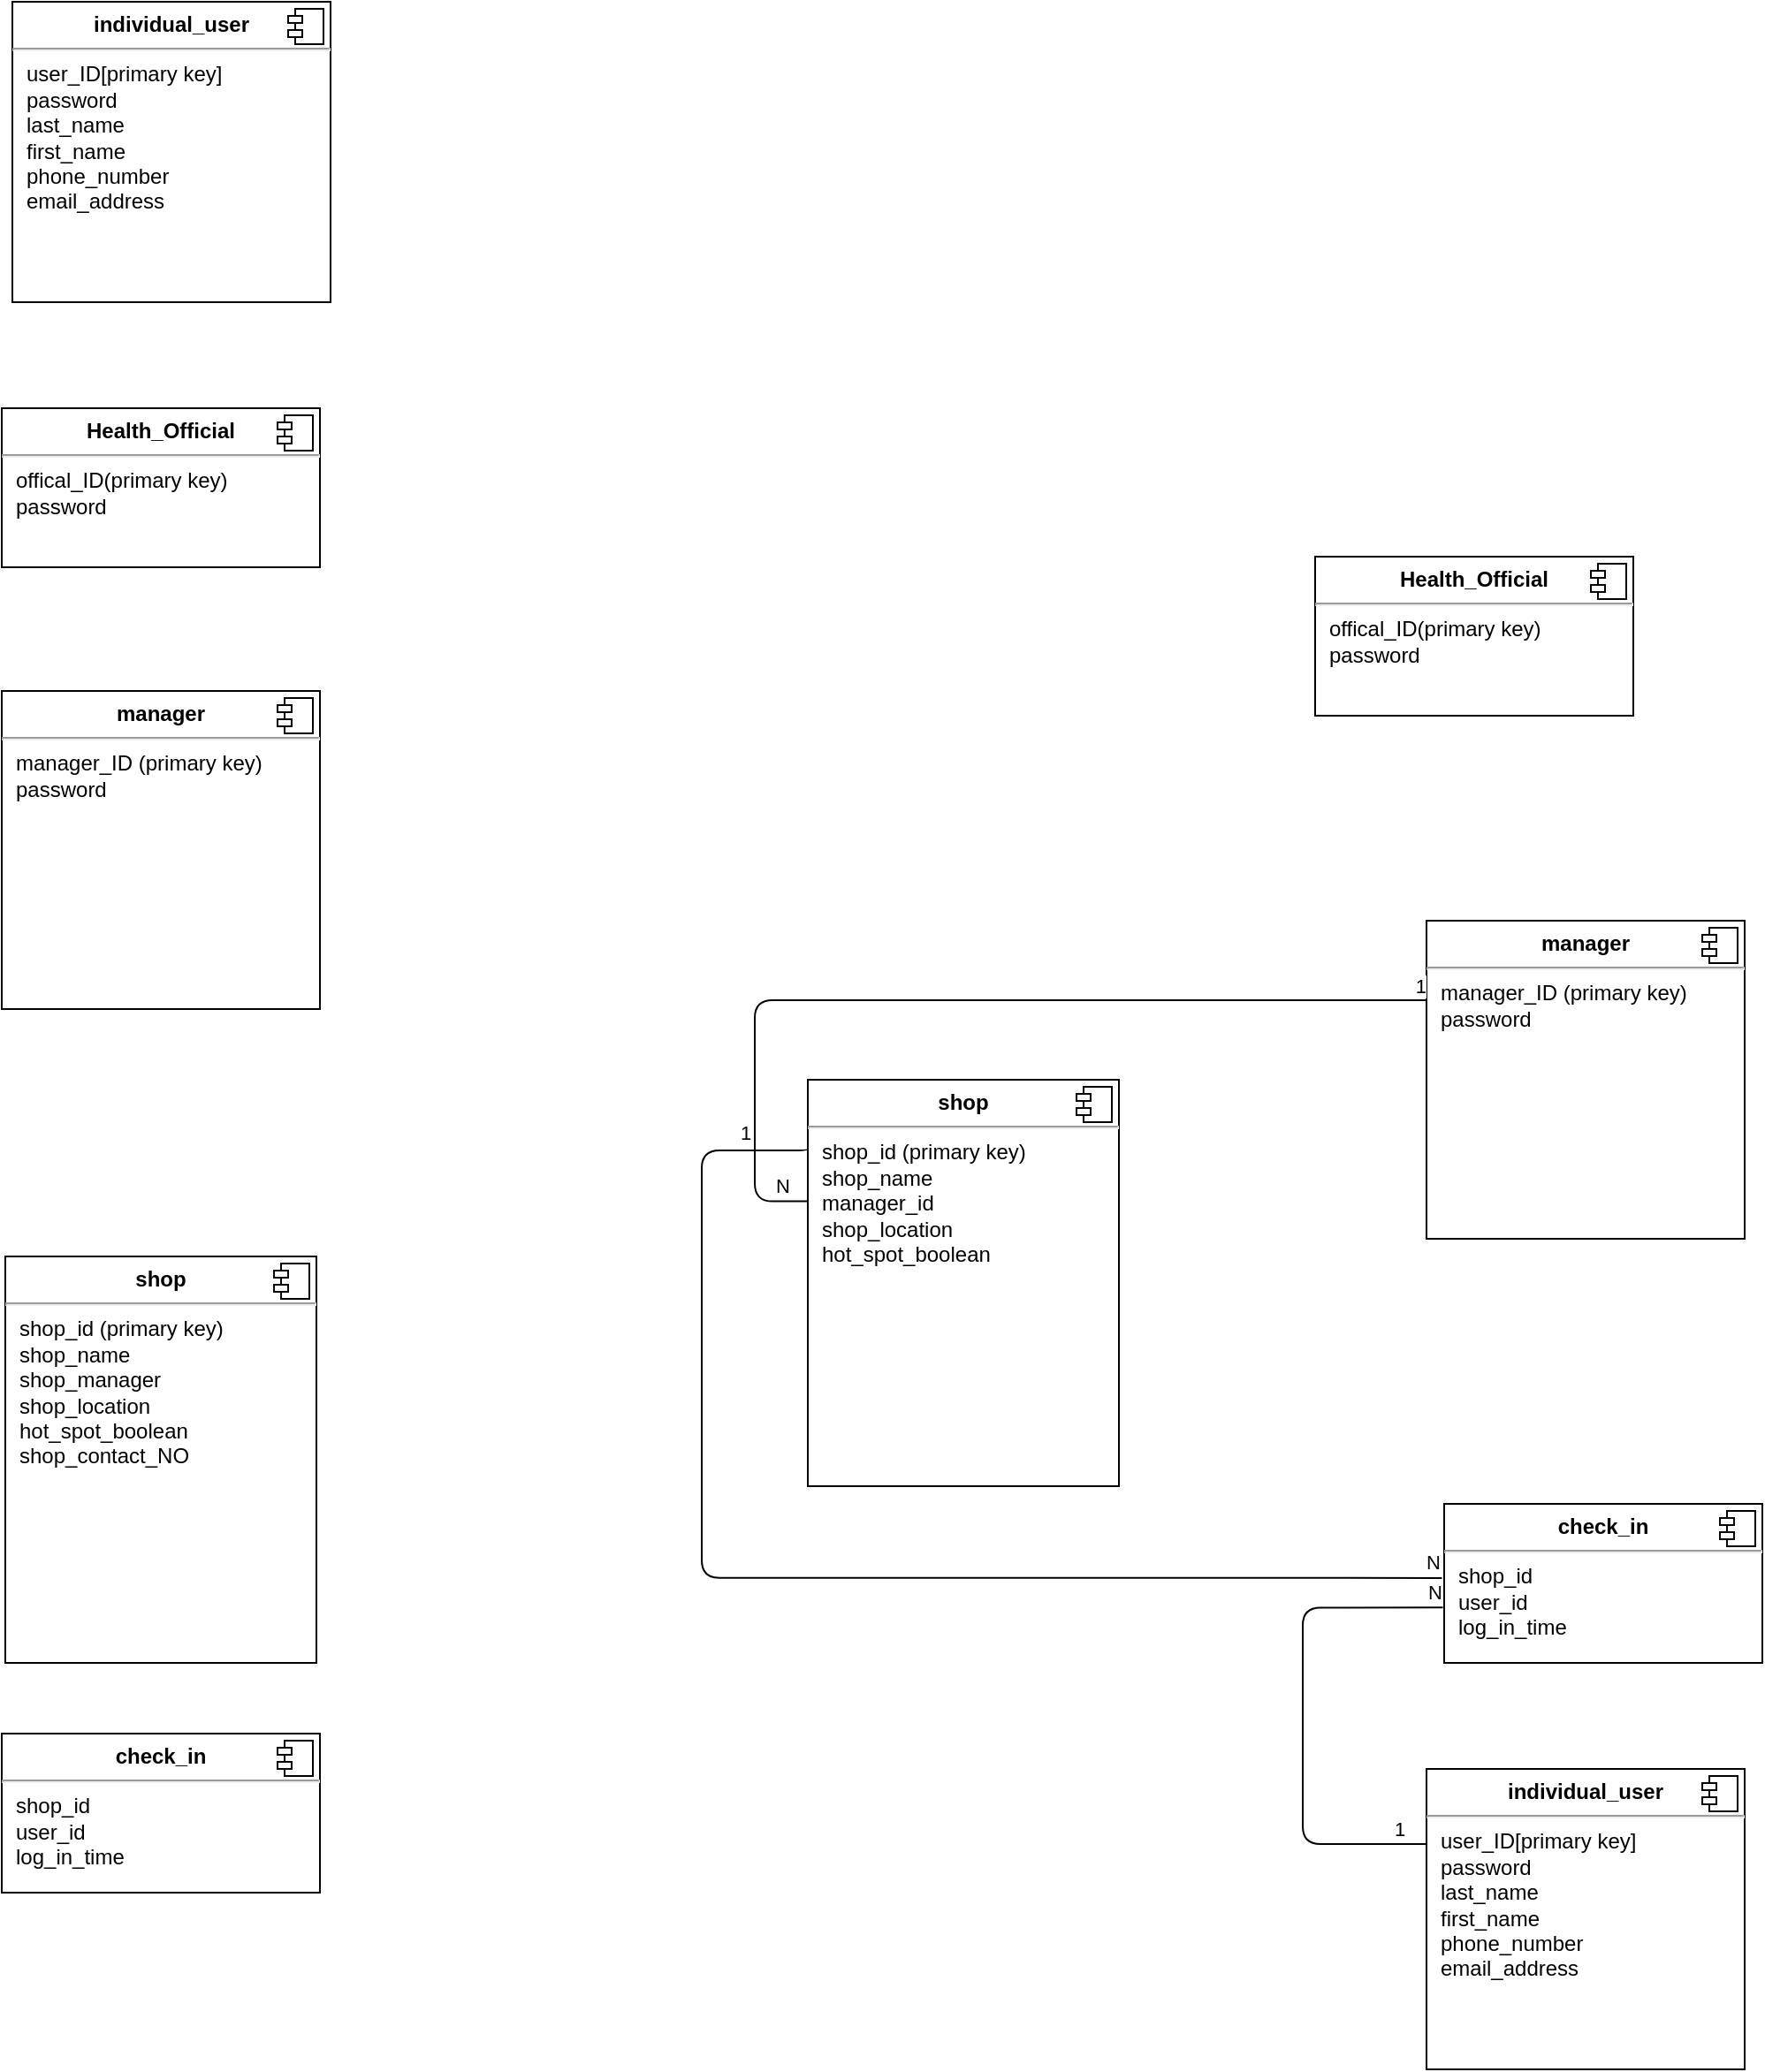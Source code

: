 <mxfile version="14.5.10" type="github">
  <diagram id="2_a_ea26M51OhHek2En6" name="Page-1">
    <mxGraphModel dx="747" dy="654" grid="1" gridSize="10" guides="1" tooltips="1" connect="1" arrows="1" fold="1" page="1" pageScale="1" pageWidth="827" pageHeight="1169" math="0" shadow="0">
      <root>
        <mxCell id="0" />
        <mxCell id="1" parent="0" />
        <mxCell id="Aiw3B9wfpMHYRES1uDgC-5" value="&lt;p style=&quot;margin: 0px ; margin-top: 6px ; text-align: center&quot;&gt;&lt;b&gt;individual_user&lt;/b&gt;&lt;/p&gt;&lt;hr&gt;&lt;p style=&quot;margin: 0px ; margin-left: 8px&quot;&gt;user_ID[primary key]&lt;/p&gt;&lt;p style=&quot;margin: 0px ; margin-left: 8px&quot;&gt;password&lt;/p&gt;&lt;p style=&quot;margin: 0px ; margin-left: 8px&quot;&gt;last_name&lt;/p&gt;&lt;p style=&quot;margin: 0px ; margin-left: 8px&quot;&gt;first_name&lt;/p&gt;&lt;p style=&quot;margin: 0px ; margin-left: 8px&quot;&gt;phone_number&lt;/p&gt;&lt;p style=&quot;margin: 0px ; margin-left: 8px&quot;&gt;email_address&lt;/p&gt;&lt;p style=&quot;margin: 0px ; margin-left: 8px&quot;&gt;&lt;br&gt;&lt;/p&gt;" style="align=left;overflow=fill;html=1;dropTarget=0;" parent="1" vertex="1">
          <mxGeometry x="90" y="180" width="180" height="170" as="geometry" />
        </mxCell>
        <mxCell id="Aiw3B9wfpMHYRES1uDgC-6" value="" style="shape=component;jettyWidth=8;jettyHeight=4;" parent="Aiw3B9wfpMHYRES1uDgC-5" vertex="1">
          <mxGeometry x="1" width="20" height="20" relative="1" as="geometry">
            <mxPoint x="-24" y="4" as="offset" />
          </mxGeometry>
        </mxCell>
        <mxCell id="Aiw3B9wfpMHYRES1uDgC-10" value="&lt;p style=&quot;margin: 0px ; margin-top: 6px ; text-align: center&quot;&gt;&lt;b&gt;manager&lt;/b&gt;&lt;/p&gt;&lt;hr&gt;&lt;p style=&quot;margin: 0px ; margin-left: 8px&quot;&gt;manager_ID (primary key)&lt;/p&gt;&lt;p style=&quot;margin: 0px ; margin-left: 8px&quot;&gt;&lt;span&gt;password&lt;/span&gt;&lt;br&gt;&lt;/p&gt;&lt;p style=&quot;margin: 0px ; margin-left: 8px&quot;&gt;&lt;br&gt;&lt;/p&gt;" style="align=left;overflow=fill;html=1;dropTarget=0;" parent="1" vertex="1">
          <mxGeometry x="84" y="570" width="180" height="180" as="geometry" />
        </mxCell>
        <mxCell id="Aiw3B9wfpMHYRES1uDgC-11" value="" style="shape=component;jettyWidth=8;jettyHeight=4;" parent="Aiw3B9wfpMHYRES1uDgC-10" vertex="1">
          <mxGeometry x="1" width="20" height="20" relative="1" as="geometry">
            <mxPoint x="-24" y="4" as="offset" />
          </mxGeometry>
        </mxCell>
        <mxCell id="Aiw3B9wfpMHYRES1uDgC-12" value="&lt;p style=&quot;margin: 0px ; margin-top: 6px ; text-align: center&quot;&gt;&lt;b&gt;Health_Official&lt;/b&gt;&lt;/p&gt;&lt;hr&gt;&lt;p style=&quot;margin: 0px ; margin-left: 8px&quot;&gt;offical_ID(primary key)&lt;/p&gt;&lt;p style=&quot;margin: 0px ; margin-left: 8px&quot;&gt;password&lt;/p&gt;&lt;p style=&quot;margin: 0px ; margin-left: 8px&quot;&gt;&lt;br&gt;&lt;/p&gt;" style="align=left;overflow=fill;html=1;dropTarget=0;" parent="1" vertex="1">
          <mxGeometry x="84" y="410" width="180" height="90" as="geometry" />
        </mxCell>
        <mxCell id="Aiw3B9wfpMHYRES1uDgC-13" value="" style="shape=component;jettyWidth=8;jettyHeight=4;" parent="Aiw3B9wfpMHYRES1uDgC-12" vertex="1">
          <mxGeometry x="1" width="20" height="20" relative="1" as="geometry">
            <mxPoint x="-24" y="4" as="offset" />
          </mxGeometry>
        </mxCell>
        <mxCell id="Aiw3B9wfpMHYRES1uDgC-14" value="&lt;p style=&quot;margin: 0px ; margin-top: 6px ; text-align: center&quot;&gt;&lt;b&gt;shop&lt;/b&gt;&lt;/p&gt;&lt;hr&gt;&lt;p style=&quot;margin: 0px ; margin-left: 8px&quot;&gt;shop_id (primary key)&lt;/p&gt;&lt;p style=&quot;margin: 0px ; margin-left: 8px&quot;&gt;&lt;span&gt;shop_name&amp;nbsp;&lt;/span&gt;&lt;br&gt;&lt;/p&gt;&lt;p style=&quot;margin: 0px ; margin-left: 8px&quot;&gt;&lt;span&gt;shop_manager&lt;/span&gt;&lt;/p&gt;&lt;p style=&quot;margin: 0px ; margin-left: 8px&quot;&gt;&lt;span&gt;shop_location&amp;nbsp;&lt;/span&gt;&lt;/p&gt;&lt;p style=&quot;margin: 0px ; margin-left: 8px&quot;&gt;&lt;span&gt;hot_spot_boolean&lt;/span&gt;&lt;/p&gt;&lt;p style=&quot;margin: 0px ; margin-left: 8px&quot;&gt;&lt;span&gt;shop_contact_NO&lt;/span&gt;&lt;/p&gt;&lt;p style=&quot;margin: 0px ; margin-left: 8px&quot;&gt;&lt;br&gt;&lt;/p&gt;&lt;p style=&quot;margin: 0px ; margin-left: 8px&quot;&gt;&lt;span&gt;&lt;br&gt;&lt;/span&gt;&lt;/p&gt;&lt;p style=&quot;margin: 0px ; margin-left: 8px&quot;&gt;&lt;span&gt;&lt;br&gt;&lt;/span&gt;&lt;/p&gt;" style="align=left;overflow=fill;html=1;dropTarget=0;" parent="1" vertex="1">
          <mxGeometry x="86" y="890" width="176" height="230" as="geometry" />
        </mxCell>
        <mxCell id="Aiw3B9wfpMHYRES1uDgC-15" value="" style="shape=component;jettyWidth=8;jettyHeight=4;" parent="Aiw3B9wfpMHYRES1uDgC-14" vertex="1">
          <mxGeometry x="1" width="20" height="20" relative="1" as="geometry">
            <mxPoint x="-24" y="4" as="offset" />
          </mxGeometry>
        </mxCell>
        <mxCell id="g21XKVIQC7_YQNmtELZf-2" value="&lt;p style=&quot;margin: 0px ; margin-top: 6px ; text-align: center&quot;&gt;&lt;b&gt;check_in&lt;/b&gt;&lt;/p&gt;&lt;hr&gt;&lt;p style=&quot;margin: 0px ; margin-left: 8px&quot;&gt;shop_id&amp;nbsp;&lt;/p&gt;&lt;p style=&quot;margin: 0px ; margin-left: 8px&quot;&gt;user_id&lt;/p&gt;&lt;p style=&quot;margin: 0px ; margin-left: 8px&quot;&gt;log_in_time&lt;/p&gt;&lt;p style=&quot;margin: 0px ; margin-left: 8px&quot;&gt;&lt;br&gt;&lt;/p&gt;&lt;p style=&quot;margin: 0px ; margin-left: 8px&quot;&gt;&lt;br&gt;&lt;/p&gt;" style="align=left;overflow=fill;html=1;dropTarget=0;" vertex="1" parent="1">
          <mxGeometry x="84" y="1160" width="180" height="90" as="geometry" />
        </mxCell>
        <mxCell id="g21XKVIQC7_YQNmtELZf-3" value="" style="shape=component;jettyWidth=8;jettyHeight=4;" vertex="1" parent="g21XKVIQC7_YQNmtELZf-2">
          <mxGeometry x="1" width="20" height="20" relative="1" as="geometry">
            <mxPoint x="-24" y="4" as="offset" />
          </mxGeometry>
        </mxCell>
        <mxCell id="g21XKVIQC7_YQNmtELZf-5" value="&lt;p style=&quot;margin: 0px ; margin-top: 6px ; text-align: center&quot;&gt;&lt;b&gt;Health_Official&lt;/b&gt;&lt;/p&gt;&lt;hr&gt;&lt;p style=&quot;margin: 0px ; margin-left: 8px&quot;&gt;offical_ID(primary key)&lt;/p&gt;&lt;p style=&quot;margin: 0px ; margin-left: 8px&quot;&gt;password&lt;/p&gt;&lt;p style=&quot;margin: 0px ; margin-left: 8px&quot;&gt;&lt;br&gt;&lt;/p&gt;" style="align=left;overflow=fill;html=1;dropTarget=0;" vertex="1" parent="1">
          <mxGeometry x="827" y="494" width="180" height="90" as="geometry" />
        </mxCell>
        <mxCell id="g21XKVIQC7_YQNmtELZf-6" value="" style="shape=component;jettyWidth=8;jettyHeight=4;" vertex="1" parent="g21XKVIQC7_YQNmtELZf-5">
          <mxGeometry x="1" width="20" height="20" relative="1" as="geometry">
            <mxPoint x="-24" y="4" as="offset" />
          </mxGeometry>
        </mxCell>
        <mxCell id="g21XKVIQC7_YQNmtELZf-7" value="&lt;p style=&quot;margin: 0px ; margin-top: 6px ; text-align: center&quot;&gt;&lt;b&gt;manager&lt;/b&gt;&lt;/p&gt;&lt;hr&gt;&lt;p style=&quot;margin: 0px ; margin-left: 8px&quot;&gt;manager_ID (primary key)&lt;/p&gt;&lt;p style=&quot;margin: 0px ; margin-left: 8px&quot;&gt;&lt;span&gt;password&lt;/span&gt;&lt;br&gt;&lt;/p&gt;&lt;p style=&quot;margin: 0px ; margin-left: 8px&quot;&gt;&lt;br&gt;&lt;/p&gt;" style="align=left;overflow=fill;html=1;dropTarget=0;" vertex="1" parent="1">
          <mxGeometry x="890" y="700" width="180" height="180" as="geometry" />
        </mxCell>
        <mxCell id="g21XKVIQC7_YQNmtELZf-8" value="" style="shape=component;jettyWidth=8;jettyHeight=4;" vertex="1" parent="g21XKVIQC7_YQNmtELZf-7">
          <mxGeometry x="1" width="20" height="20" relative="1" as="geometry">
            <mxPoint x="-24" y="4" as="offset" />
          </mxGeometry>
        </mxCell>
        <mxCell id="g21XKVIQC7_YQNmtELZf-9" value="&lt;p style=&quot;margin: 0px ; margin-top: 6px ; text-align: center&quot;&gt;&lt;b&gt;shop&lt;/b&gt;&lt;/p&gt;&lt;hr&gt;&lt;p style=&quot;margin: 0px ; margin-left: 8px&quot;&gt;shop_id (primary key)&lt;/p&gt;&lt;p style=&quot;margin: 0px ; margin-left: 8px&quot;&gt;&lt;span&gt;shop_name&amp;nbsp;&lt;/span&gt;&lt;/p&gt;&lt;p style=&quot;margin: 0px ; margin-left: 8px&quot;&gt;&lt;span&gt;manager_id&lt;/span&gt;&lt;/p&gt;&lt;p style=&quot;margin: 0px ; margin-left: 8px&quot;&gt;&lt;span&gt;shop_location&amp;nbsp;&lt;/span&gt;&lt;/p&gt;&lt;p style=&quot;margin: 0px ; margin-left: 8px&quot;&gt;&lt;span&gt;hot_spot_boolean&lt;/span&gt;&lt;/p&gt;&lt;p style=&quot;margin: 0px ; margin-left: 8px&quot;&gt;&lt;span&gt;&lt;br&gt;&lt;/span&gt;&lt;/p&gt;&lt;p style=&quot;margin: 0px ; margin-left: 8px&quot;&gt;&lt;span&gt;&lt;br&gt;&lt;/span&gt;&lt;/p&gt;" style="align=left;overflow=fill;html=1;dropTarget=0;" vertex="1" parent="1">
          <mxGeometry x="540" y="790" width="176" height="230" as="geometry" />
        </mxCell>
        <mxCell id="g21XKVIQC7_YQNmtELZf-10" value="" style="shape=component;jettyWidth=8;jettyHeight=4;" vertex="1" parent="g21XKVIQC7_YQNmtELZf-9">
          <mxGeometry x="1" width="20" height="20" relative="1" as="geometry">
            <mxPoint x="-24" y="4" as="offset" />
          </mxGeometry>
        </mxCell>
        <mxCell id="g21XKVIQC7_YQNmtELZf-11" value="" style="endArrow=none;html=1;edgeStyle=orthogonalEdgeStyle;entryX=0;entryY=0.25;entryDx=0;entryDy=0;exitX=0.001;exitY=0.299;exitDx=0;exitDy=0;exitPerimeter=0;" edge="1" parent="1" source="g21XKVIQC7_YQNmtELZf-9" target="g21XKVIQC7_YQNmtELZf-7">
          <mxGeometry relative="1" as="geometry">
            <mxPoint x="710" y="860" as="sourcePoint" />
            <mxPoint x="870" y="860" as="targetPoint" />
            <Array as="points">
              <mxPoint x="510" y="859" />
              <mxPoint x="510" y="745" />
            </Array>
          </mxGeometry>
        </mxCell>
        <mxCell id="g21XKVIQC7_YQNmtELZf-12" value="N" style="edgeLabel;resizable=0;html=1;align=left;verticalAlign=bottom;" connectable="0" vertex="1" parent="g21XKVIQC7_YQNmtELZf-11">
          <mxGeometry x="-1" relative="1" as="geometry">
            <mxPoint x="-20" as="offset" />
          </mxGeometry>
        </mxCell>
        <mxCell id="g21XKVIQC7_YQNmtELZf-13" value="1" style="edgeLabel;resizable=0;html=1;align=right;verticalAlign=bottom;" connectable="0" vertex="1" parent="g21XKVIQC7_YQNmtELZf-11">
          <mxGeometry x="1" relative="1" as="geometry" />
        </mxCell>
        <mxCell id="g21XKVIQC7_YQNmtELZf-14" value="&lt;p style=&quot;margin: 0px ; margin-top: 6px ; text-align: center&quot;&gt;&lt;b&gt;check_in&lt;/b&gt;&lt;/p&gt;&lt;hr&gt;&lt;p style=&quot;margin: 0px ; margin-left: 8px&quot;&gt;shop_id&amp;nbsp;&lt;/p&gt;&lt;p style=&quot;margin: 0px ; margin-left: 8px&quot;&gt;user_id&lt;/p&gt;&lt;p style=&quot;margin: 0px ; margin-left: 8px&quot;&gt;log_in_time&lt;/p&gt;&lt;p style=&quot;margin: 0px ; margin-left: 8px&quot;&gt;&lt;br&gt;&lt;/p&gt;&lt;p style=&quot;margin: 0px ; margin-left: 8px&quot;&gt;&lt;br&gt;&lt;/p&gt;" style="align=left;overflow=fill;html=1;dropTarget=0;" vertex="1" parent="1">
          <mxGeometry x="900" y="1030" width="180" height="90" as="geometry" />
        </mxCell>
        <mxCell id="g21XKVIQC7_YQNmtELZf-15" value="" style="shape=component;jettyWidth=8;jettyHeight=4;" vertex="1" parent="g21XKVIQC7_YQNmtELZf-14">
          <mxGeometry x="1" width="20" height="20" relative="1" as="geometry">
            <mxPoint x="-24" y="4" as="offset" />
          </mxGeometry>
        </mxCell>
        <mxCell id="g21XKVIQC7_YQNmtELZf-16" value="" style="endArrow=none;html=1;edgeStyle=orthogonalEdgeStyle;entryX=-0.007;entryY=0.466;entryDx=0;entryDy=0;exitX=0;exitY=0.167;exitDx=0;exitDy=0;exitPerimeter=0;entryPerimeter=0;" edge="1" parent="1" source="g21XKVIQC7_YQNmtELZf-9" target="g21XKVIQC7_YQNmtELZf-14">
          <mxGeometry relative="1" as="geometry">
            <mxPoint x="530.176" y="830.03" as="sourcePoint" />
            <mxPoint x="890" y="1073.4" as="targetPoint" />
            <Array as="points">
              <mxPoint x="540" y="830" />
              <mxPoint x="480" y="830" />
              <mxPoint x="480" y="1072" />
            </Array>
          </mxGeometry>
        </mxCell>
        <mxCell id="g21XKVIQC7_YQNmtELZf-17" value="1" style="edgeLabel;resizable=0;html=1;align=left;verticalAlign=bottom;" connectable="0" vertex="1" parent="g21XKVIQC7_YQNmtELZf-16">
          <mxGeometry x="-1" relative="1" as="geometry">
            <mxPoint x="-40" as="offset" />
          </mxGeometry>
        </mxCell>
        <mxCell id="g21XKVIQC7_YQNmtELZf-18" value="N" style="edgeLabel;resizable=0;html=1;align=right;verticalAlign=bottom;" connectable="0" vertex="1" parent="g21XKVIQC7_YQNmtELZf-16">
          <mxGeometry x="1" relative="1" as="geometry" />
        </mxCell>
        <mxCell id="g21XKVIQC7_YQNmtELZf-19" value="&lt;p style=&quot;margin: 0px ; margin-top: 6px ; text-align: center&quot;&gt;&lt;b&gt;individual_user&lt;/b&gt;&lt;/p&gt;&lt;hr&gt;&lt;p style=&quot;margin: 0px ; margin-left: 8px&quot;&gt;user_ID[primary key]&lt;/p&gt;&lt;p style=&quot;margin: 0px ; margin-left: 8px&quot;&gt;password&lt;/p&gt;&lt;p style=&quot;margin: 0px ; margin-left: 8px&quot;&gt;last_name&lt;/p&gt;&lt;p style=&quot;margin: 0px ; margin-left: 8px&quot;&gt;first_name&lt;/p&gt;&lt;p style=&quot;margin: 0px ; margin-left: 8px&quot;&gt;phone_number&lt;/p&gt;&lt;p style=&quot;margin: 0px ; margin-left: 8px&quot;&gt;email_address&lt;/p&gt;&lt;p style=&quot;margin: 0px ; margin-left: 8px&quot;&gt;&lt;br&gt;&lt;/p&gt;" style="align=left;overflow=fill;html=1;dropTarget=0;" vertex="1" parent="1">
          <mxGeometry x="890" y="1180" width="180" height="170" as="geometry" />
        </mxCell>
        <mxCell id="g21XKVIQC7_YQNmtELZf-20" value="" style="shape=component;jettyWidth=8;jettyHeight=4;" vertex="1" parent="g21XKVIQC7_YQNmtELZf-19">
          <mxGeometry x="1" width="20" height="20" relative="1" as="geometry">
            <mxPoint x="-24" y="4" as="offset" />
          </mxGeometry>
        </mxCell>
        <mxCell id="g21XKVIQC7_YQNmtELZf-21" value="" style="endArrow=none;html=1;edgeStyle=orthogonalEdgeStyle;entryX=-0.004;entryY=0.652;entryDx=0;entryDy=0;entryPerimeter=0;exitX=0;exitY=0.25;exitDx=0;exitDy=0;" edge="1" parent="1" source="g21XKVIQC7_YQNmtELZf-19" target="g21XKVIQC7_YQNmtELZf-14">
          <mxGeometry relative="1" as="geometry">
            <mxPoint x="670" y="1150" as="sourcePoint" />
            <mxPoint x="830" y="1150" as="targetPoint" />
            <Array as="points">
              <mxPoint x="820" y="1223" />
              <mxPoint x="820" y="1089" />
            </Array>
          </mxGeometry>
        </mxCell>
        <mxCell id="g21XKVIQC7_YQNmtELZf-22" value="1" style="edgeLabel;resizable=0;html=1;align=left;verticalAlign=bottom;" connectable="0" vertex="1" parent="g21XKVIQC7_YQNmtELZf-21">
          <mxGeometry x="-1" relative="1" as="geometry">
            <mxPoint x="-20" as="offset" />
          </mxGeometry>
        </mxCell>
        <mxCell id="g21XKVIQC7_YQNmtELZf-23" value="N" style="edgeLabel;resizable=0;html=1;align=right;verticalAlign=bottom;" connectable="0" vertex="1" parent="g21XKVIQC7_YQNmtELZf-21">
          <mxGeometry x="1" relative="1" as="geometry" />
        </mxCell>
      </root>
    </mxGraphModel>
  </diagram>
</mxfile>
